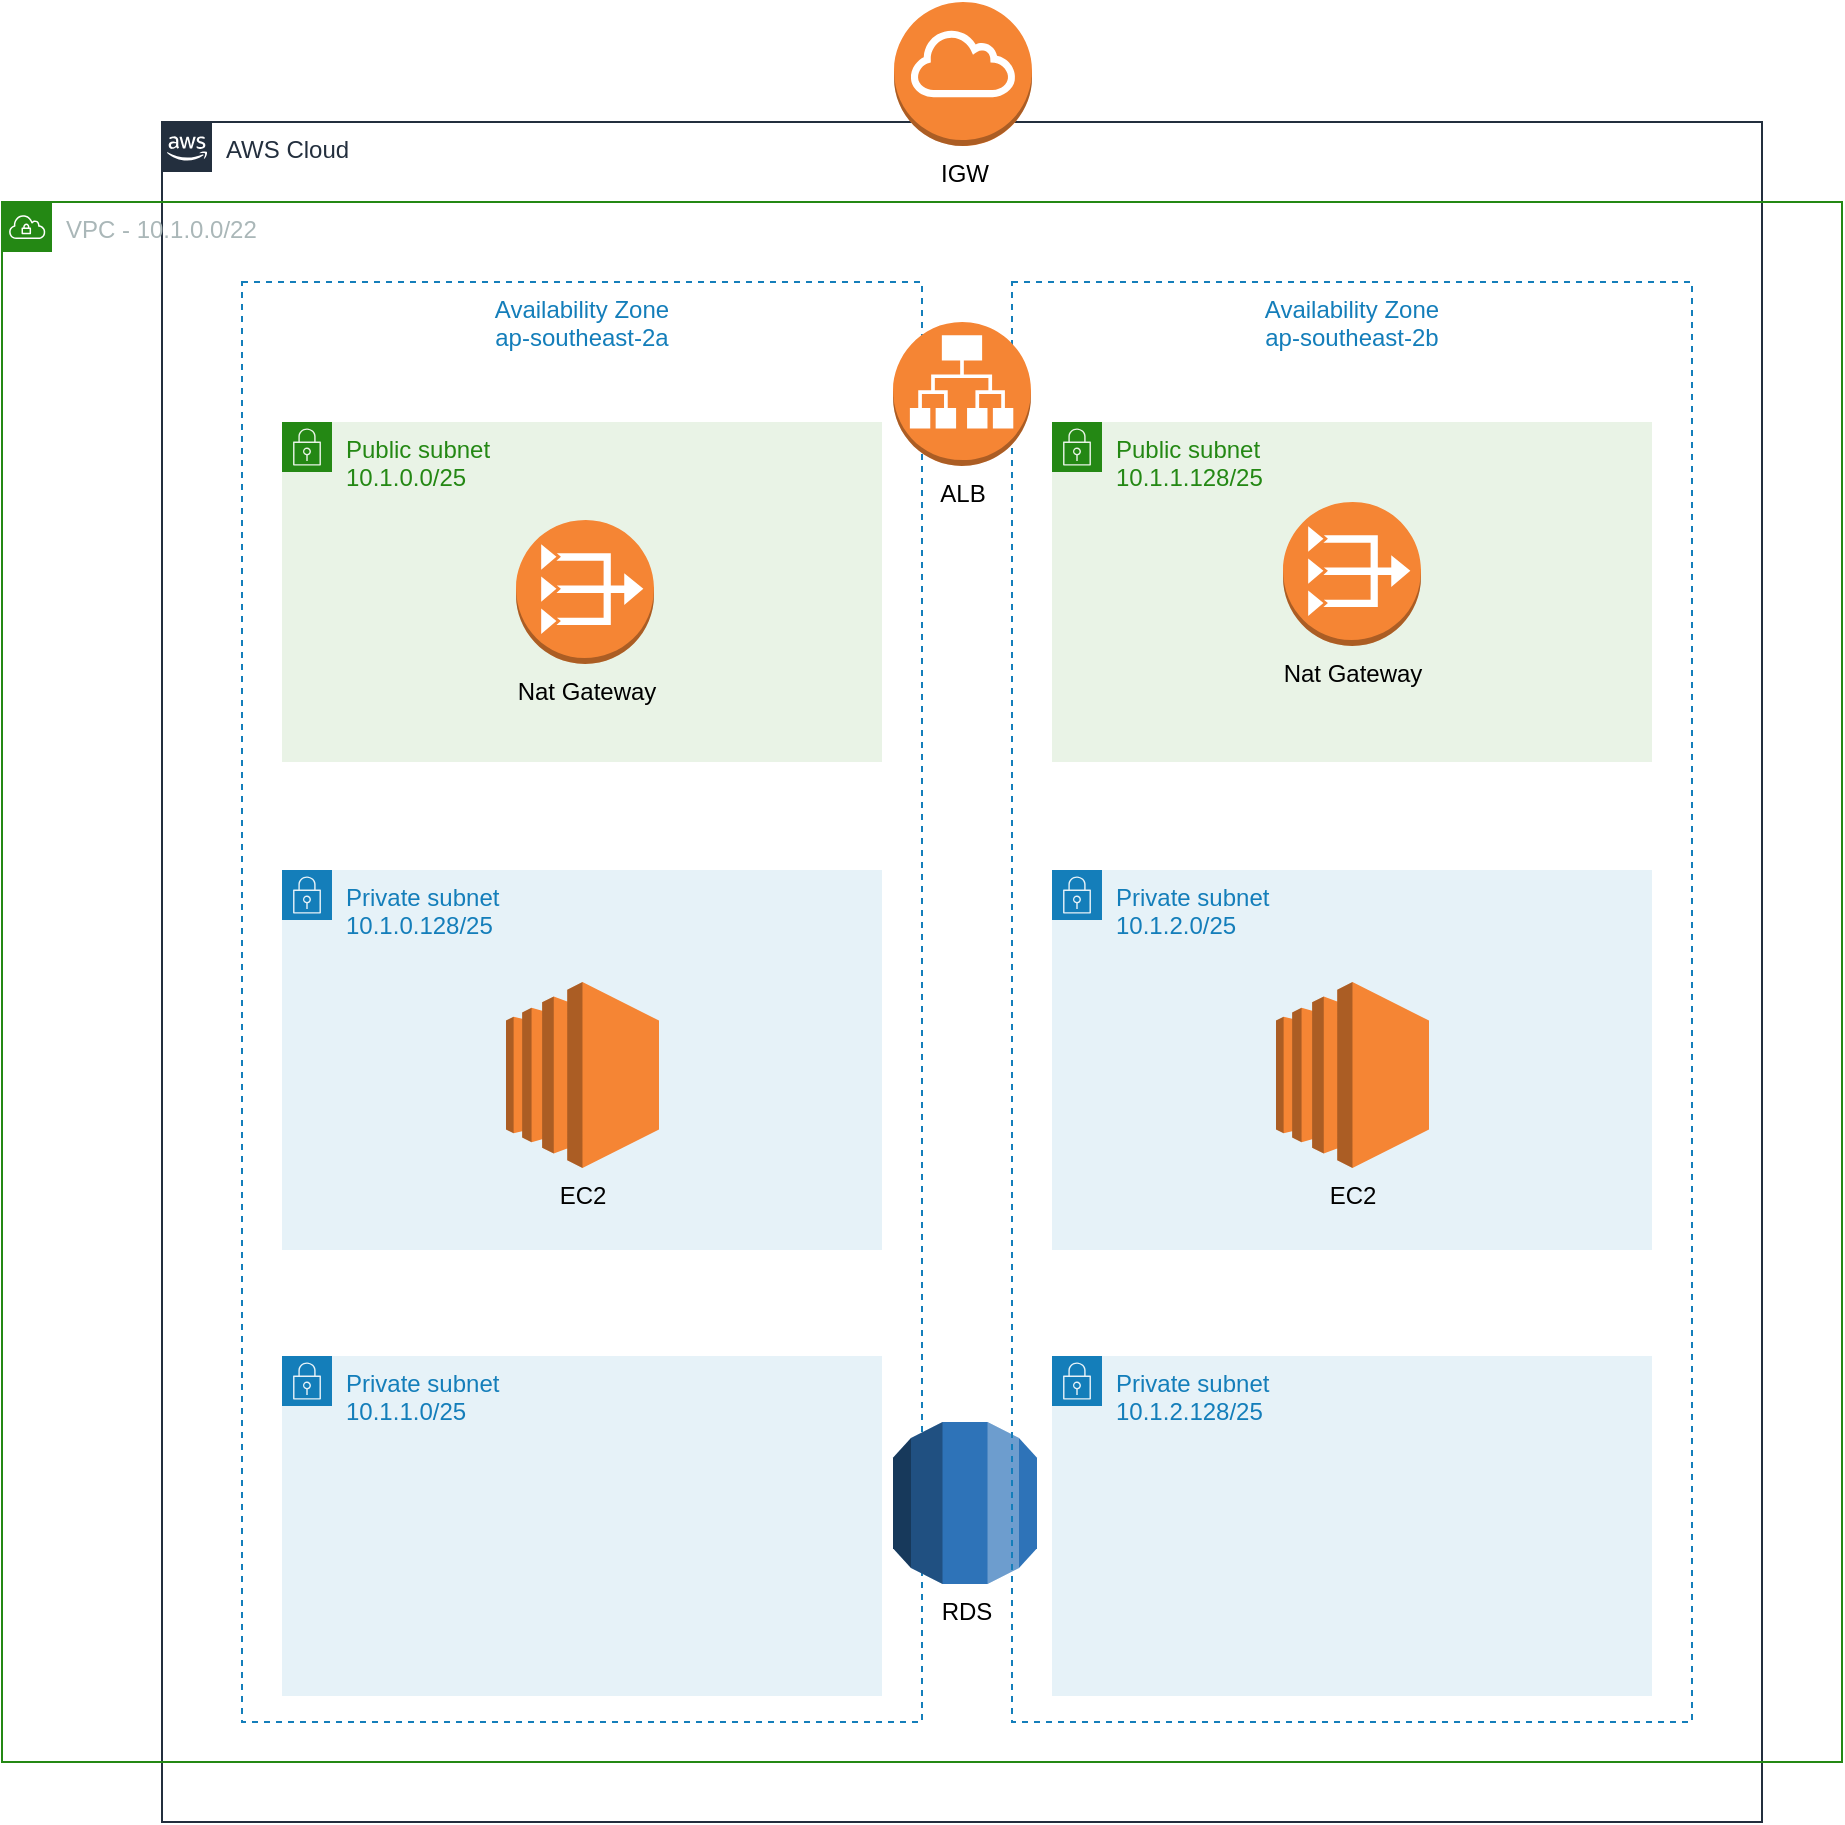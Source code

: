 <mxfile version="21.5.2" type="github">
  <diagram id="Ht1M8jgEwFfnCIfOTk4-" name="Page-1">
    <mxGraphModel dx="954" dy="566" grid="1" gridSize="10" guides="1" tooltips="1" connect="1" arrows="1" fold="1" page="1" pageScale="1" pageWidth="1169" pageHeight="827" math="0" shadow="0">
      <root>
        <mxCell id="0" />
        <mxCell id="1" parent="0" />
        <mxCell id="UEzPUAAOIrF-is8g5C7q-206" value="AWS Cloud" style="points=[[0,0],[0.25,0],[0.5,0],[0.75,0],[1,0],[1,0.25],[1,0.5],[1,0.75],[1,1],[0.75,1],[0.5,1],[0.25,1],[0,1],[0,0.75],[0,0.5],[0,0.25]];outlineConnect=0;gradientColor=none;html=1;whiteSpace=wrap;fontSize=12;fontStyle=0;shape=mxgraph.aws4.group;grIcon=mxgraph.aws4.group_aws_cloud_alt;strokeColor=#232F3E;fillColor=#ffffff;verticalAlign=top;align=left;spacingLeft=30;fontColor=#232F3E;dashed=0;labelBackgroundColor=#ffffff;container=1;pointerEvents=0;collapsible=0;recursiveResize=0;" parent="1" vertex="1">
          <mxGeometry x="150" y="160" width="800" height="850" as="geometry" />
        </mxCell>
        <mxCell id="ru8CzeBZS21MgJuSN70C-1" value="VPC - 10.1.0.0/22" style="points=[[0,0],[0.25,0],[0.5,0],[0.75,0],[1,0],[1,0.25],[1,0.5],[1,0.75],[1,1],[0.75,1],[0.5,1],[0.25,1],[0,1],[0,0.75],[0,0.5],[0,0.25]];outlineConnect=0;gradientColor=none;html=1;whiteSpace=wrap;fontSize=12;fontStyle=0;container=1;pointerEvents=0;collapsible=0;recursiveResize=0;shape=mxgraph.aws4.group;grIcon=mxgraph.aws4.group_vpc;strokeColor=#248814;fillColor=none;verticalAlign=top;align=left;spacingLeft=30;fontColor=#AAB7B8;dashed=0;" vertex="1" parent="1">
          <mxGeometry x="70" y="200" width="920" height="780" as="geometry" />
        </mxCell>
        <mxCell id="ru8CzeBZS21MgJuSN70C-2" value="Availability Zone&lt;br&gt;ap-southeast-2a" style="fillColor=none;strokeColor=#147EBA;dashed=1;verticalAlign=top;fontStyle=0;fontColor=#147EBA;whiteSpace=wrap;html=1;" vertex="1" parent="ru8CzeBZS21MgJuSN70C-1">
          <mxGeometry x="120" y="40" width="340" height="720" as="geometry" />
        </mxCell>
        <mxCell id="ru8CzeBZS21MgJuSN70C-23" value="Private subnet&lt;br&gt;10.1.1.0/25" style="points=[[0,0],[0.25,0],[0.5,0],[0.75,0],[1,0],[1,0.25],[1,0.5],[1,0.75],[1,1],[0.75,1],[0.5,1],[0.25,1],[0,1],[0,0.75],[0,0.5],[0,0.25]];outlineConnect=0;gradientColor=none;html=1;whiteSpace=wrap;fontSize=12;fontStyle=0;container=1;pointerEvents=0;collapsible=0;recursiveResize=0;shape=mxgraph.aws4.group;grIcon=mxgraph.aws4.group_security_group;grStroke=0;strokeColor=#147EBA;fillColor=#E6F2F8;verticalAlign=top;align=left;spacingLeft=30;fontColor=#147EBA;dashed=0;" vertex="1" parent="ru8CzeBZS21MgJuSN70C-1">
          <mxGeometry x="140" y="577" width="300" height="170" as="geometry" />
        </mxCell>
        <mxCell id="ru8CzeBZS21MgJuSN70C-32" value="Private subnet&lt;br&gt;10.1.0.128/25" style="points=[[0,0],[0.25,0],[0.5,0],[0.75,0],[1,0],[1,0.25],[1,0.5],[1,0.75],[1,1],[0.75,1],[0.5,1],[0.25,1],[0,1],[0,0.75],[0,0.5],[0,0.25]];outlineConnect=0;gradientColor=none;html=1;whiteSpace=wrap;fontSize=12;fontStyle=0;container=1;pointerEvents=0;collapsible=0;recursiveResize=0;shape=mxgraph.aws4.group;grIcon=mxgraph.aws4.group_security_group;grStroke=0;strokeColor=#147EBA;fillColor=#E6F2F8;verticalAlign=top;align=left;spacingLeft=30;fontColor=#147EBA;dashed=0;" vertex="1" parent="ru8CzeBZS21MgJuSN70C-1">
          <mxGeometry x="140" y="334" width="300" height="190" as="geometry" />
        </mxCell>
        <mxCell id="ru8CzeBZS21MgJuSN70C-34" value="EC2" style="outlineConnect=0;dashed=0;verticalLabelPosition=bottom;verticalAlign=top;align=center;html=1;shape=mxgraph.aws3.ec2;fillColor=#F58534;gradientColor=none;" vertex="1" parent="ru8CzeBZS21MgJuSN70C-32">
          <mxGeometry x="112" y="56" width="76.5" height="93" as="geometry" />
        </mxCell>
        <mxCell id="ru8CzeBZS21MgJuSN70C-9" value="Public subnet&lt;br&gt;10.1.0.0/25&amp;nbsp;" style="points=[[0,0],[0.25,0],[0.5,0],[0.75,0],[1,0],[1,0.25],[1,0.5],[1,0.75],[1,1],[0.75,1],[0.5,1],[0.25,1],[0,1],[0,0.75],[0,0.5],[0,0.25]];outlineConnect=0;gradientColor=none;html=1;whiteSpace=wrap;fontSize=12;fontStyle=0;container=1;pointerEvents=0;collapsible=0;recursiveResize=0;shape=mxgraph.aws4.group;grIcon=mxgraph.aws4.group_security_group;grStroke=0;strokeColor=#248814;fillColor=#E9F3E6;verticalAlign=top;align=left;spacingLeft=30;fontColor=#248814;dashed=0;" vertex="1" parent="ru8CzeBZS21MgJuSN70C-1">
          <mxGeometry x="140" y="110" width="300" height="170" as="geometry" />
        </mxCell>
        <mxCell id="ru8CzeBZS21MgJuSN70C-29" value="RDS" style="outlineConnect=0;dashed=0;verticalLabelPosition=bottom;verticalAlign=top;align=center;html=1;shape=mxgraph.aws3.rds;fillColor=#2E73B8;gradientColor=none;" vertex="1" parent="ru8CzeBZS21MgJuSN70C-1">
          <mxGeometry x="445.5" y="610" width="72" height="81" as="geometry" />
        </mxCell>
        <mxCell id="ru8CzeBZS21MgJuSN70C-35" value="Availability Zone&lt;br&gt;ap-southeast-2b" style="fillColor=none;strokeColor=#147EBA;dashed=1;verticalAlign=top;fontStyle=0;fontColor=#147EBA;whiteSpace=wrap;html=1;" vertex="1" parent="ru8CzeBZS21MgJuSN70C-1">
          <mxGeometry x="505" y="40" width="340" height="720" as="geometry" />
        </mxCell>
        <mxCell id="ru8CzeBZS21MgJuSN70C-36" value="Private subnet&lt;br&gt;10.1.2.128/25" style="points=[[0,0],[0.25,0],[0.5,0],[0.75,0],[1,0],[1,0.25],[1,0.5],[1,0.75],[1,1],[0.75,1],[0.5,1],[0.25,1],[0,1],[0,0.75],[0,0.5],[0,0.25]];outlineConnect=0;gradientColor=none;html=1;whiteSpace=wrap;fontSize=12;fontStyle=0;container=1;pointerEvents=0;collapsible=0;recursiveResize=0;shape=mxgraph.aws4.group;grIcon=mxgraph.aws4.group_security_group;grStroke=0;strokeColor=#147EBA;fillColor=#E6F2F8;verticalAlign=top;align=left;spacingLeft=30;fontColor=#147EBA;dashed=0;" vertex="1" parent="ru8CzeBZS21MgJuSN70C-1">
          <mxGeometry x="525" y="577" width="300" height="170" as="geometry" />
        </mxCell>
        <mxCell id="ru8CzeBZS21MgJuSN70C-37" value="Private subnet&lt;br&gt;10.1.2.0/25" style="points=[[0,0],[0.25,0],[0.5,0],[0.75,0],[1,0],[1,0.25],[1,0.5],[1,0.75],[1,1],[0.75,1],[0.5,1],[0.25,1],[0,1],[0,0.75],[0,0.5],[0,0.25]];outlineConnect=0;gradientColor=none;html=1;whiteSpace=wrap;fontSize=12;fontStyle=0;container=1;pointerEvents=0;collapsible=0;recursiveResize=0;shape=mxgraph.aws4.group;grIcon=mxgraph.aws4.group_security_group;grStroke=0;strokeColor=#147EBA;fillColor=#E6F2F8;verticalAlign=top;align=left;spacingLeft=30;fontColor=#147EBA;dashed=0;" vertex="1" parent="ru8CzeBZS21MgJuSN70C-1">
          <mxGeometry x="525" y="334" width="300" height="190" as="geometry" />
        </mxCell>
        <mxCell id="ru8CzeBZS21MgJuSN70C-38" value="EC2" style="outlineConnect=0;dashed=0;verticalLabelPosition=bottom;verticalAlign=top;align=center;html=1;shape=mxgraph.aws3.ec2;fillColor=#F58534;gradientColor=none;" vertex="1" parent="ru8CzeBZS21MgJuSN70C-37">
          <mxGeometry x="112" y="56" width="76.5" height="93" as="geometry" />
        </mxCell>
        <mxCell id="ru8CzeBZS21MgJuSN70C-39" value="Public subnet&lt;br&gt;10.1.1.128/25" style="points=[[0,0],[0.25,0],[0.5,0],[0.75,0],[1,0],[1,0.25],[1,0.5],[1,0.75],[1,1],[0.75,1],[0.5,1],[0.25,1],[0,1],[0,0.75],[0,0.5],[0,0.25]];outlineConnect=0;gradientColor=none;html=1;whiteSpace=wrap;fontSize=12;fontStyle=0;container=1;pointerEvents=0;collapsible=0;recursiveResize=0;shape=mxgraph.aws4.group;grIcon=mxgraph.aws4.group_security_group;grStroke=0;strokeColor=#248814;fillColor=#E9F3E6;verticalAlign=top;align=left;spacingLeft=30;fontColor=#248814;dashed=0;" vertex="1" parent="ru8CzeBZS21MgJuSN70C-1">
          <mxGeometry x="525" y="110" width="300" height="170" as="geometry" />
        </mxCell>
        <mxCell id="ru8CzeBZS21MgJuSN70C-25" value="ALB" style="outlineConnect=0;dashed=0;verticalLabelPosition=bottom;verticalAlign=top;align=center;html=1;shape=mxgraph.aws3.application_load_balancer;fillColor=#F58534;gradientColor=none;" vertex="1" parent="ru8CzeBZS21MgJuSN70C-1">
          <mxGeometry x="445.5" y="60" width="69" height="72" as="geometry" />
        </mxCell>
        <mxCell id="ru8CzeBZS21MgJuSN70C-42" value="Nat Gateway" style="outlineConnect=0;dashed=0;verticalLabelPosition=bottom;verticalAlign=top;align=center;html=1;shape=mxgraph.aws3.vpc_nat_gateway;fillColor=#F58534;gradientColor=none;" vertex="1" parent="ru8CzeBZS21MgJuSN70C-1">
          <mxGeometry x="257" y="159" width="69" height="72" as="geometry" />
        </mxCell>
        <mxCell id="ru8CzeBZS21MgJuSN70C-43" value="Nat Gateway" style="outlineConnect=0;dashed=0;verticalLabelPosition=bottom;verticalAlign=top;align=center;html=1;shape=mxgraph.aws3.vpc_nat_gateway;fillColor=#F58534;gradientColor=none;" vertex="1" parent="ru8CzeBZS21MgJuSN70C-1">
          <mxGeometry x="640.5" y="150" width="69" height="72" as="geometry" />
        </mxCell>
        <mxCell id="ru8CzeBZS21MgJuSN70C-41" value="IGW" style="outlineConnect=0;dashed=0;verticalLabelPosition=bottom;verticalAlign=top;align=center;html=1;shape=mxgraph.aws3.internet_gateway;fillColor=#F58534;gradientColor=none;" vertex="1" parent="1">
          <mxGeometry x="516" y="100" width="69" height="72" as="geometry" />
        </mxCell>
      </root>
    </mxGraphModel>
  </diagram>
</mxfile>
